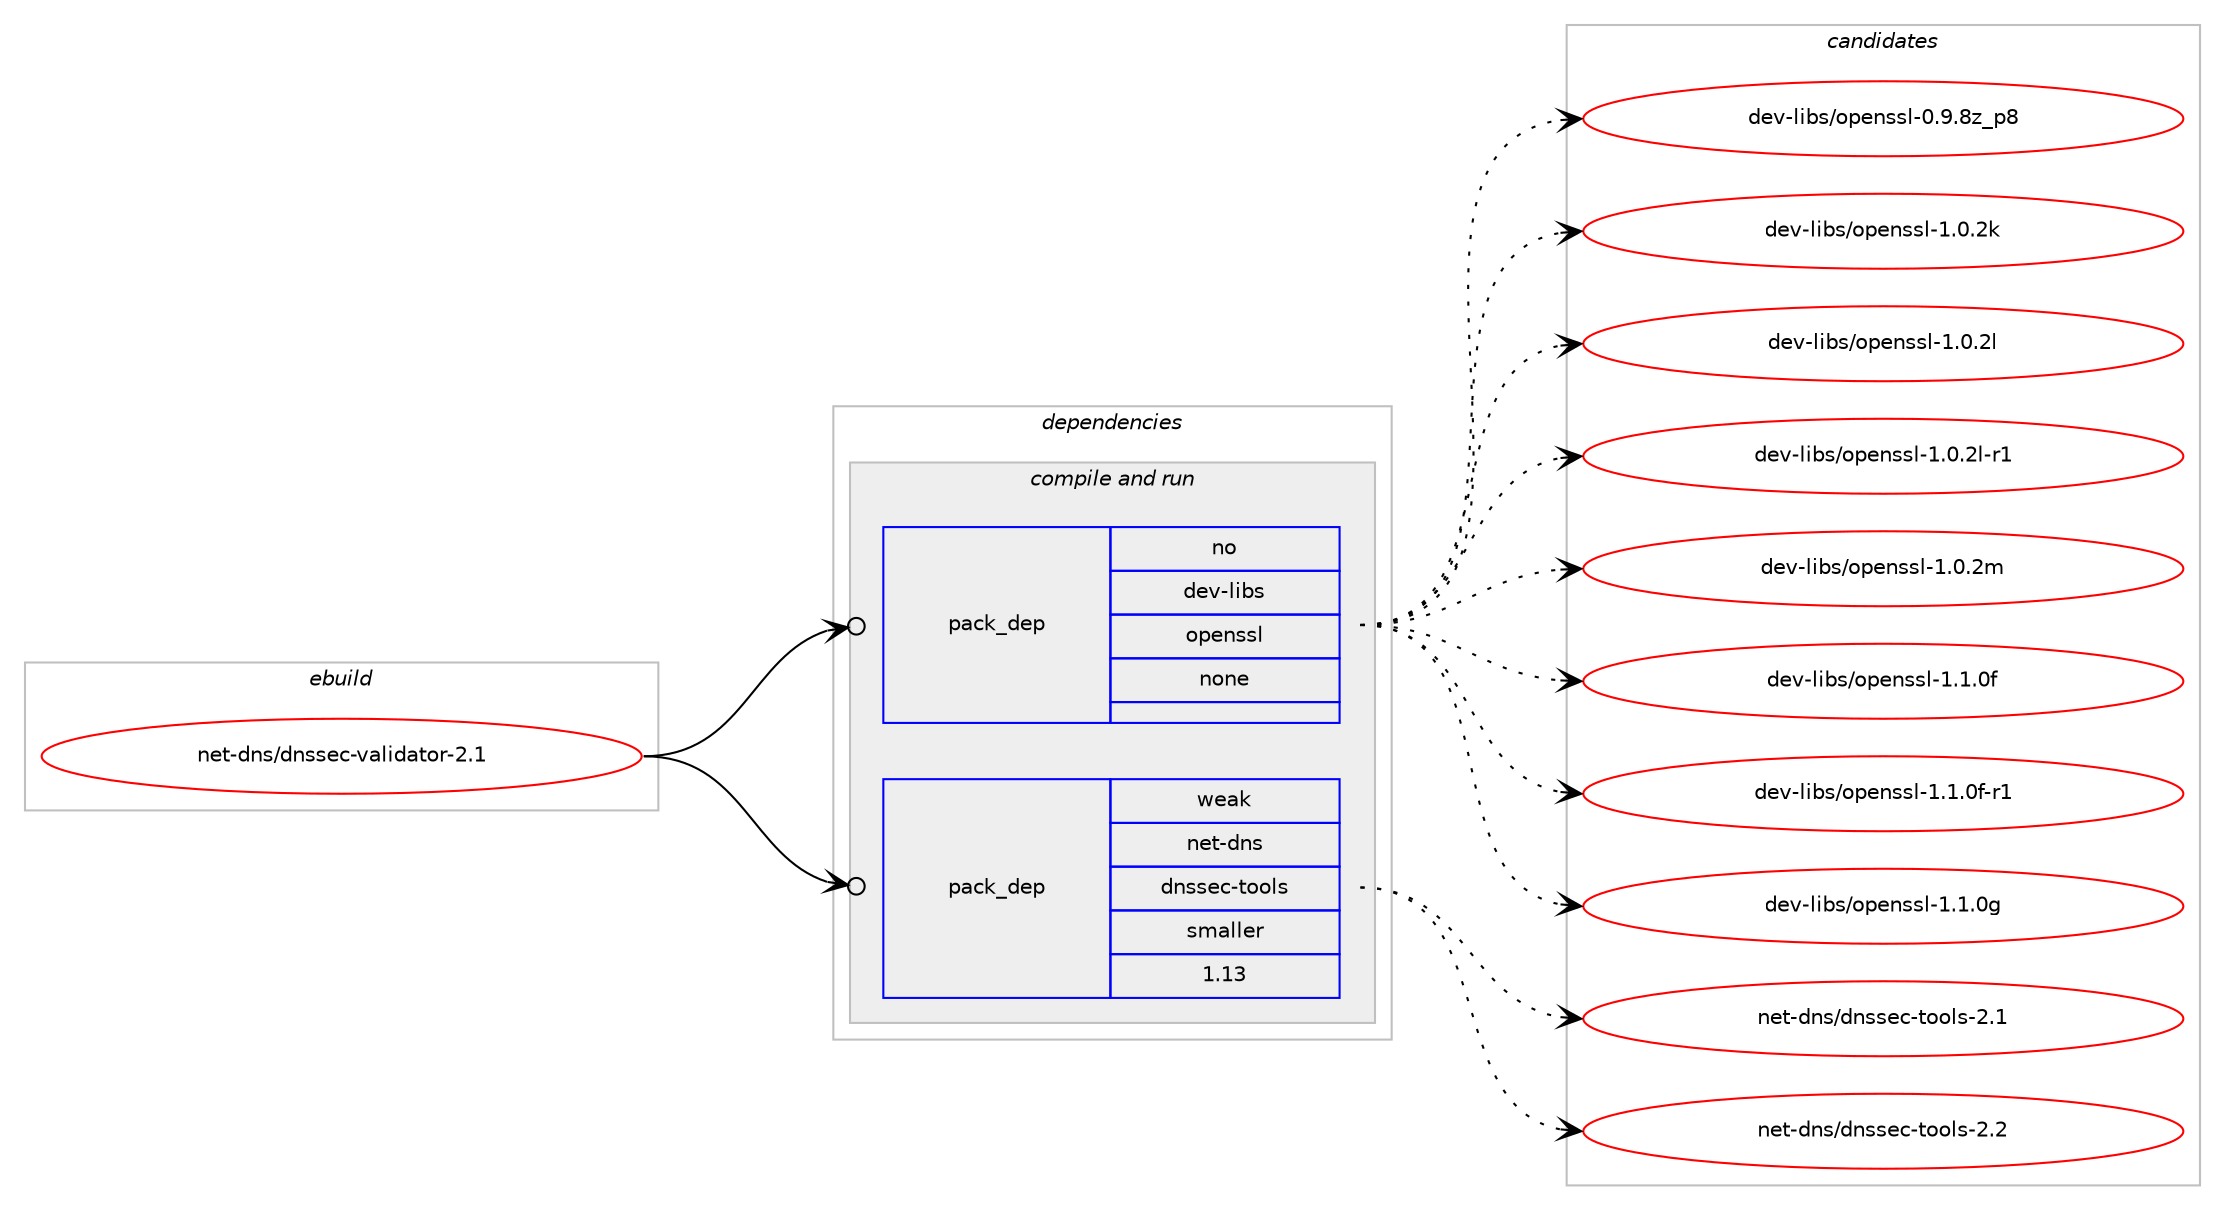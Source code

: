 digraph prolog {

# *************
# Graph options
# *************

newrank=true;
concentrate=true;
compound=true;
graph [rankdir=LR,fontname=Helvetica,fontsize=10,ranksep=1.5];#, ranksep=2.5, nodesep=0.2];
edge  [arrowhead=vee];
node  [fontname=Helvetica,fontsize=10];

# **********
# The ebuild
# **********

subgraph cluster_leftcol {
color=gray;
rank=same;
label=<<i>ebuild</i>>;
id [label="net-dns/dnssec-validator-2.1", color=red, width=4, href="../net-dns/dnssec-validator-2.1.svg"];
}

# ****************
# The dependencies
# ****************

subgraph cluster_midcol {
color=gray;
label=<<i>dependencies</i>>;
subgraph cluster_compile {
fillcolor="#eeeeee";
style=filled;
label=<<i>compile</i>>;
}
subgraph cluster_compileandrun {
fillcolor="#eeeeee";
style=filled;
label=<<i>compile and run</i>>;
subgraph pack300198 {
dependency407812 [label=<<TABLE BORDER="0" CELLBORDER="1" CELLSPACING="0" CELLPADDING="4" WIDTH="220"><TR><TD ROWSPAN="6" CELLPADDING="30">pack_dep</TD></TR><TR><TD WIDTH="110">no</TD></TR><TR><TD>dev-libs</TD></TR><TR><TD>openssl</TD></TR><TR><TD>none</TD></TR><TR><TD></TD></TR></TABLE>>, shape=none, color=blue];
}
id:e -> dependency407812:w [weight=20,style="solid",arrowhead="odotvee"];
subgraph pack300199 {
dependency407813 [label=<<TABLE BORDER="0" CELLBORDER="1" CELLSPACING="0" CELLPADDING="4" WIDTH="220"><TR><TD ROWSPAN="6" CELLPADDING="30">pack_dep</TD></TR><TR><TD WIDTH="110">weak</TD></TR><TR><TD>net-dns</TD></TR><TR><TD>dnssec-tools</TD></TR><TR><TD>smaller</TD></TR><TR><TD>1.13</TD></TR></TABLE>>, shape=none, color=blue];
}
id:e -> dependency407813:w [weight=20,style="solid",arrowhead="odotvee"];
}
subgraph cluster_run {
fillcolor="#eeeeee";
style=filled;
label=<<i>run</i>>;
}
}

# **************
# The candidates
# **************

subgraph cluster_choices {
rank=same;
color=gray;
label=<<i>candidates</i>>;

subgraph choice300198 {
color=black;
nodesep=1;
choice1001011184510810598115471111121011101151151084548465746561229511256 [label="dev-libs/openssl-0.9.8z_p8", color=red, width=4,href="../dev-libs/openssl-0.9.8z_p8.svg"];
choice100101118451081059811547111112101110115115108454946484650107 [label="dev-libs/openssl-1.0.2k", color=red, width=4,href="../dev-libs/openssl-1.0.2k.svg"];
choice100101118451081059811547111112101110115115108454946484650108 [label="dev-libs/openssl-1.0.2l", color=red, width=4,href="../dev-libs/openssl-1.0.2l.svg"];
choice1001011184510810598115471111121011101151151084549464846501084511449 [label="dev-libs/openssl-1.0.2l-r1", color=red, width=4,href="../dev-libs/openssl-1.0.2l-r1.svg"];
choice100101118451081059811547111112101110115115108454946484650109 [label="dev-libs/openssl-1.0.2m", color=red, width=4,href="../dev-libs/openssl-1.0.2m.svg"];
choice100101118451081059811547111112101110115115108454946494648102 [label="dev-libs/openssl-1.1.0f", color=red, width=4,href="../dev-libs/openssl-1.1.0f.svg"];
choice1001011184510810598115471111121011101151151084549464946481024511449 [label="dev-libs/openssl-1.1.0f-r1", color=red, width=4,href="../dev-libs/openssl-1.1.0f-r1.svg"];
choice100101118451081059811547111112101110115115108454946494648103 [label="dev-libs/openssl-1.1.0g", color=red, width=4,href="../dev-libs/openssl-1.1.0g.svg"];
dependency407812:e -> choice1001011184510810598115471111121011101151151084548465746561229511256:w [style=dotted,weight="100"];
dependency407812:e -> choice100101118451081059811547111112101110115115108454946484650107:w [style=dotted,weight="100"];
dependency407812:e -> choice100101118451081059811547111112101110115115108454946484650108:w [style=dotted,weight="100"];
dependency407812:e -> choice1001011184510810598115471111121011101151151084549464846501084511449:w [style=dotted,weight="100"];
dependency407812:e -> choice100101118451081059811547111112101110115115108454946484650109:w [style=dotted,weight="100"];
dependency407812:e -> choice100101118451081059811547111112101110115115108454946494648102:w [style=dotted,weight="100"];
dependency407812:e -> choice1001011184510810598115471111121011101151151084549464946481024511449:w [style=dotted,weight="100"];
dependency407812:e -> choice100101118451081059811547111112101110115115108454946494648103:w [style=dotted,weight="100"];
}
subgraph choice300199 {
color=black;
nodesep=1;
choice1101011164510011011547100110115115101994511611111110811545504649 [label="net-dns/dnssec-tools-2.1", color=red, width=4,href="../net-dns/dnssec-tools-2.1.svg"];
choice1101011164510011011547100110115115101994511611111110811545504650 [label="net-dns/dnssec-tools-2.2", color=red, width=4,href="../net-dns/dnssec-tools-2.2.svg"];
dependency407813:e -> choice1101011164510011011547100110115115101994511611111110811545504649:w [style=dotted,weight="100"];
dependency407813:e -> choice1101011164510011011547100110115115101994511611111110811545504650:w [style=dotted,weight="100"];
}
}

}
